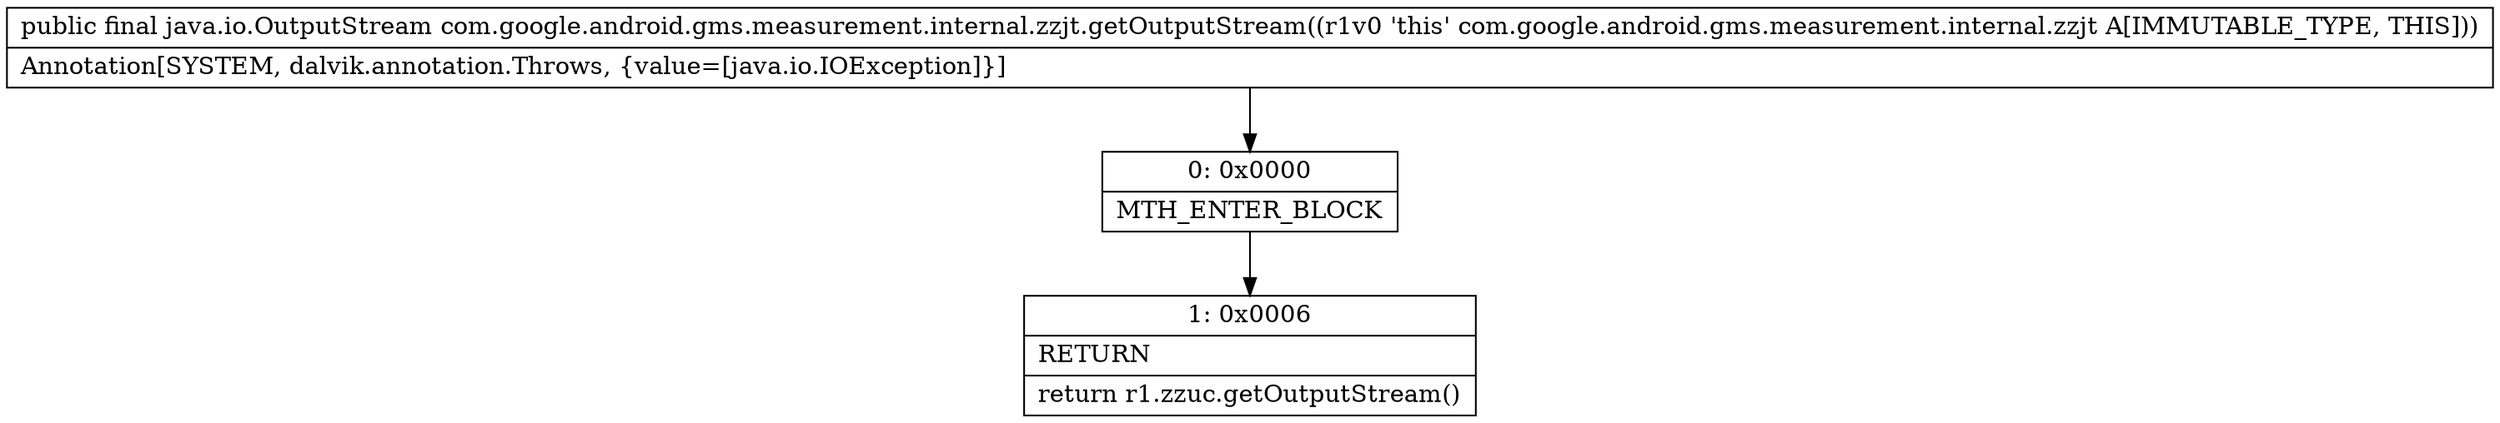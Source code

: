 digraph "CFG forcom.google.android.gms.measurement.internal.zzjt.getOutputStream()Ljava\/io\/OutputStream;" {
Node_0 [shape=record,label="{0\:\ 0x0000|MTH_ENTER_BLOCK\l}"];
Node_1 [shape=record,label="{1\:\ 0x0006|RETURN\l|return r1.zzuc.getOutputStream()\l}"];
MethodNode[shape=record,label="{public final java.io.OutputStream com.google.android.gms.measurement.internal.zzjt.getOutputStream((r1v0 'this' com.google.android.gms.measurement.internal.zzjt A[IMMUTABLE_TYPE, THIS]))  | Annotation[SYSTEM, dalvik.annotation.Throws, \{value=[java.io.IOException]\}]\l}"];
MethodNode -> Node_0;
Node_0 -> Node_1;
}

